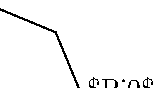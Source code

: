 beginfig(0)

u:=cm;

draw for d:=0 upto 7: u*dir(45d)-- endfor cycle;

label.rt("$P_0$", u*right);

setbounds currentpicture to unitsquare
	scaled 3.5u shifted (1.75u*(-1, -1));

endfig
